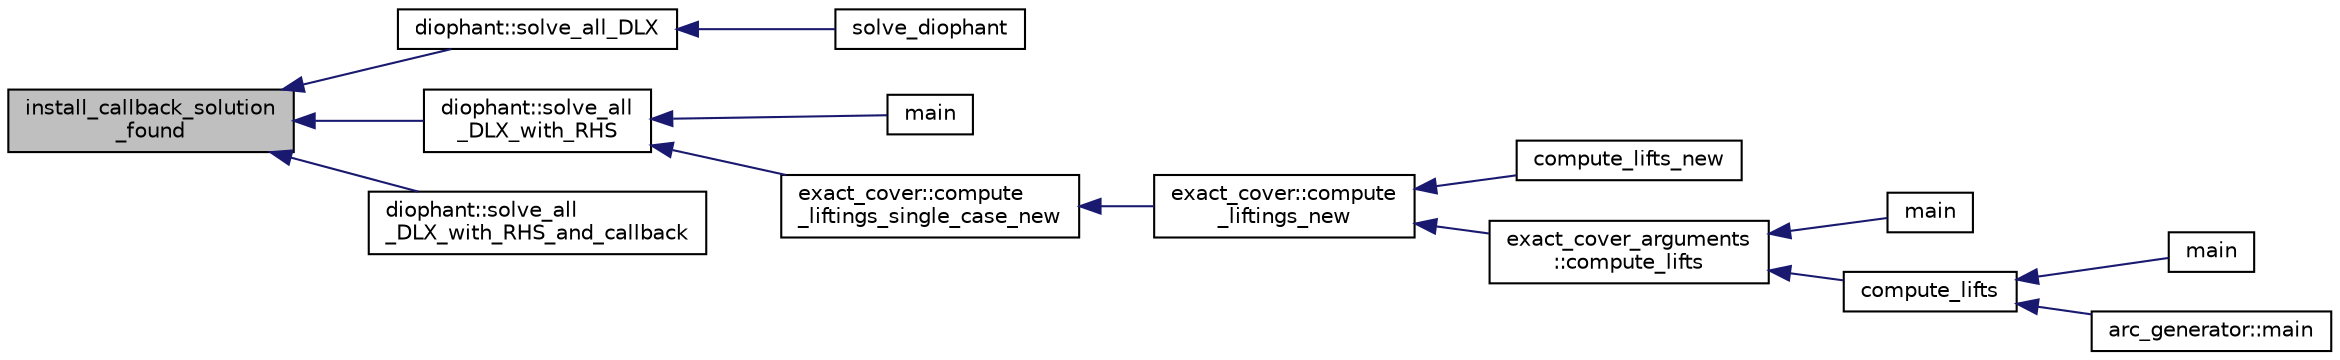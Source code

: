 digraph "install_callback_solution_found"
{
  edge [fontname="Helvetica",fontsize="10",labelfontname="Helvetica",labelfontsize="10"];
  node [fontname="Helvetica",fontsize="10",shape=record];
  rankdir="LR";
  Node280 [label="install_callback_solution\l_found",height=0.2,width=0.4,color="black", fillcolor="grey75", style="filled", fontcolor="black"];
  Node280 -> Node281 [dir="back",color="midnightblue",fontsize="10",style="solid",fontname="Helvetica"];
  Node281 [label="diophant::solve_all_DLX",height=0.2,width=0.4,color="black", fillcolor="white", style="filled",URL="$d7/d9c/classdiophant.html#aeddc759e377a9c710e03935cc463059d"];
  Node281 -> Node282 [dir="back",color="midnightblue",fontsize="10",style="solid",fontname="Helvetica"];
  Node282 [label="solve_diophant",height=0.2,width=0.4,color="black", fillcolor="white", style="filled",URL="$da/dd4/solvers_8h.html#af08eebddb0a897485d9a29558f6169b0"];
  Node280 -> Node283 [dir="back",color="midnightblue",fontsize="10",style="solid",fontname="Helvetica"];
  Node283 [label="diophant::solve_all\l_DLX_with_RHS",height=0.2,width=0.4,color="black", fillcolor="white", style="filled",URL="$d7/d9c/classdiophant.html#a6423b067628b3caa1a6d2063ee803fac"];
  Node283 -> Node284 [dir="back",color="midnightblue",fontsize="10",style="solid",fontname="Helvetica"];
  Node284 [label="main",height=0.2,width=0.4,color="black", fillcolor="white", style="filled",URL="$dc/dbc/solve__diophant_8_c.html#a3c04138a5bfe5d72780bb7e82a18e627"];
  Node283 -> Node285 [dir="back",color="midnightblue",fontsize="10",style="solid",fontname="Helvetica"];
  Node285 [label="exact_cover::compute\l_liftings_single_case_new",height=0.2,width=0.4,color="black", fillcolor="white", style="filled",URL="$df/d94/classexact__cover.html#ab111dd375f84d6f60ec7edeb2b18523e"];
  Node285 -> Node286 [dir="back",color="midnightblue",fontsize="10",style="solid",fontname="Helvetica"];
  Node286 [label="exact_cover::compute\l_liftings_new",height=0.2,width=0.4,color="black", fillcolor="white", style="filled",URL="$df/d94/classexact__cover.html#a1438b5e280f85abcabeb7f68eeabb72b"];
  Node286 -> Node287 [dir="back",color="midnightblue",fontsize="10",style="solid",fontname="Helvetica"];
  Node287 [label="compute_lifts_new",height=0.2,width=0.4,color="black", fillcolor="white", style="filled",URL="$d0/d76/tl__algebra__and__number__theory_8h.html#a7572cd3732ca8df324632282e9002dc4"];
  Node286 -> Node288 [dir="back",color="midnightblue",fontsize="10",style="solid",fontname="Helvetica"];
  Node288 [label="exact_cover_arguments\l::compute_lifts",height=0.2,width=0.4,color="black", fillcolor="white", style="filled",URL="$d3/dae/classexact__cover__arguments.html#ab0cdb09a17201c89aa9f83bd511dbbf7"];
  Node288 -> Node289 [dir="back",color="midnightblue",fontsize="10",style="solid",fontname="Helvetica"];
  Node289 [label="main",height=0.2,width=0.4,color="black", fillcolor="white", style="filled",URL="$dc/df8/spread__classify_8_c.html#a217dbf8b442f20279ea00b898af96f52"];
  Node288 -> Node290 [dir="back",color="midnightblue",fontsize="10",style="solid",fontname="Helvetica"];
  Node290 [label="compute_lifts",height=0.2,width=0.4,color="black", fillcolor="white", style="filled",URL="$d0/d76/tl__algebra__and__number__theory_8h.html#a82fe3b66a6f9d9075eb8847d7bfe556b"];
  Node290 -> Node291 [dir="back",color="midnightblue",fontsize="10",style="solid",fontname="Helvetica"];
  Node291 [label="main",height=0.2,width=0.4,color="black", fillcolor="white", style="filled",URL="$d1/d5e/blt__main_8_c.html#a217dbf8b442f20279ea00b898af96f52"];
  Node290 -> Node292 [dir="back",color="midnightblue",fontsize="10",style="solid",fontname="Helvetica"];
  Node292 [label="arc_generator::main",height=0.2,width=0.4,color="black", fillcolor="white", style="filled",URL="$d4/d21/classarc__generator.html#ad80140b51b165dad1fe6ab232be7829a"];
  Node280 -> Node293 [dir="back",color="midnightblue",fontsize="10",style="solid",fontname="Helvetica"];
  Node293 [label="diophant::solve_all\l_DLX_with_RHS_and_callback",height=0.2,width=0.4,color="black", fillcolor="white", style="filled",URL="$d7/d9c/classdiophant.html#acdd512e26ee214803439e24f24fd9805"];
}
